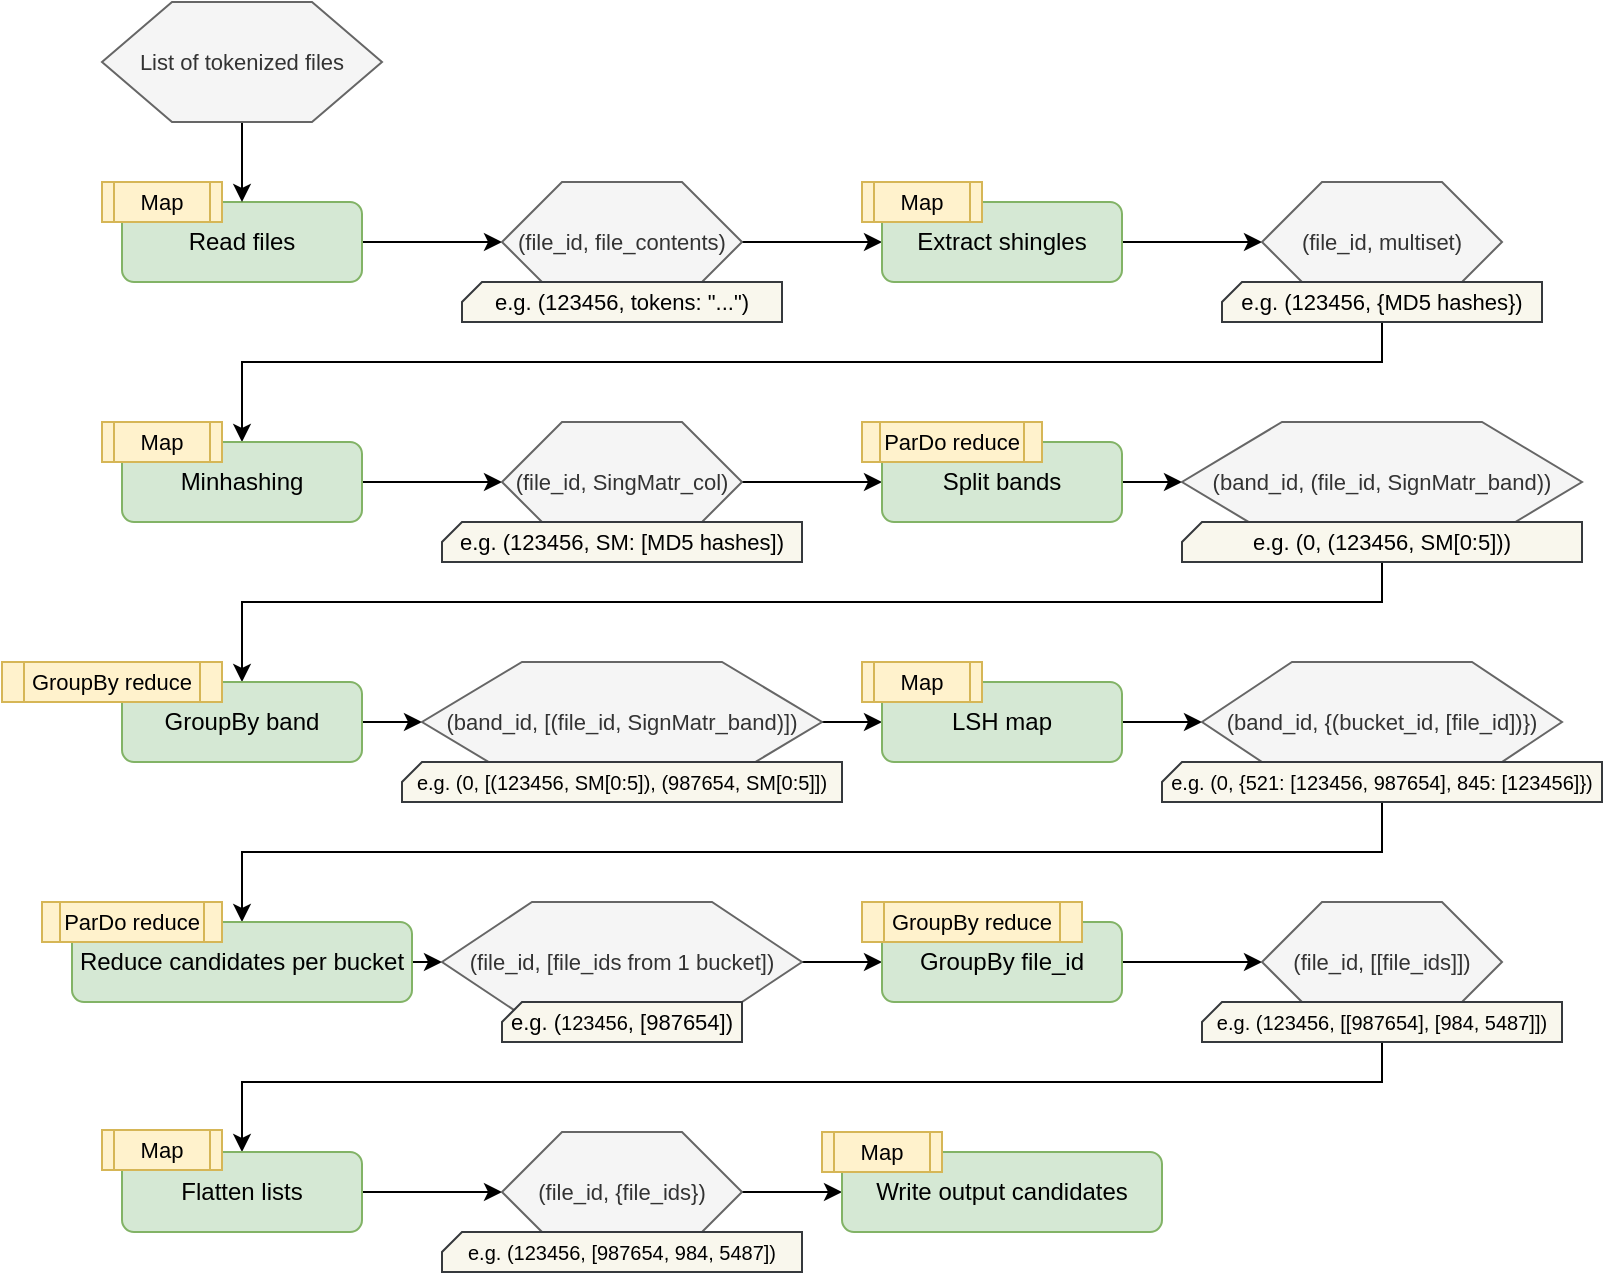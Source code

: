 <mxfile version="12.2.2" type="device" pages="1"><diagram id="2P504AuMh-8xsrTvv88c" name="Page-1"><mxGraphModel dx="1072" dy="792" grid="1" gridSize="10" guides="1" tooltips="1" connect="1" arrows="1" fold="1" page="1" pageScale="1" pageWidth="1169" pageHeight="1654" math="0" shadow="0"><root><mxCell id="0"/><mxCell id="1" parent="0"/><mxCell id="YTjra9Y4vZhLSRRRfvia-60" style="edgeStyle=orthogonalEdgeStyle;rounded=0;orthogonalLoop=1;jettySize=auto;html=1;exitX=1;exitY=0.5;exitDx=0;exitDy=0;entryX=0;entryY=0.5;entryDx=0;entryDy=0;endArrow=classic;endFill=1;" parent="1" source="YTjra9Y4vZhLSRRRfvia-1" target="YTjra9Y4vZhLSRRRfvia-4" edge="1"><mxGeometry relative="1" as="geometry"/></mxCell><mxCell id="YTjra9Y4vZhLSRRRfvia-1" value="Read files" style="rounded=1;whiteSpace=wrap;html=1;fillColor=#d5e8d4;strokeColor=#82b366;" parent="1" vertex="1"><mxGeometry x="90" y="110" width="120" height="40" as="geometry"/></mxCell><mxCell id="YTjra9Y4vZhLSRRRfvia-3" style="edgeStyle=orthogonalEdgeStyle;rounded=0;orthogonalLoop=1;jettySize=auto;html=1;entryX=0.5;entryY=0;entryDx=0;entryDy=0;" parent="1" source="YTjra9Y4vZhLSRRRfvia-2" target="YTjra9Y4vZhLSRRRfvia-1" edge="1"><mxGeometry relative="1" as="geometry"/></mxCell><mxCell id="YTjra9Y4vZhLSRRRfvia-2" value="&lt;span style=&quot;white-space: normal; font-size: 11px;&quot;&gt;List of tokenized files&lt;/span&gt;" style="shape=hexagon;perimeter=hexagonPerimeter2;whiteSpace=wrap;html=1;fillColor=#f5f5f5;strokeColor=#666666;fontColor=#333333;fontSize=11;" parent="1" vertex="1"><mxGeometry x="80" y="10" width="140" height="60" as="geometry"/></mxCell><mxCell id="YTjra9Y4vZhLSRRRfvia-61" style="edgeStyle=orthogonalEdgeStyle;rounded=0;orthogonalLoop=1;jettySize=auto;html=1;exitX=1;exitY=0.5;exitDx=0;exitDy=0;entryX=0;entryY=0.5;entryDx=0;entryDy=0;endArrow=classic;endFill=1;" parent="1" source="YTjra9Y4vZhLSRRRfvia-4" target="YTjra9Y4vZhLSRRRfvia-9" edge="1"><mxGeometry relative="1" as="geometry"/></mxCell><mxCell id="YTjra9Y4vZhLSRRRfvia-4" value="&lt;span style=&quot;white-space: normal; font-size: 11px;&quot;&gt;(file_id, file_contents)&lt;/span&gt;" style="shape=hexagon;perimeter=hexagonPerimeter2;whiteSpace=wrap;html=1;fillColor=#f5f5f5;strokeColor=#666666;fontColor=#333333;fontSize=11;" parent="1" vertex="1"><mxGeometry x="280" y="100" width="120" height="60" as="geometry"/></mxCell><mxCell id="YTjra9Y4vZhLSRRRfvia-66" style="edgeStyle=orthogonalEdgeStyle;rounded=0;orthogonalLoop=1;jettySize=auto;html=1;entryX=0;entryY=0.5;entryDx=0;entryDy=0;endArrow=classic;endFill=1;" parent="1" source="YTjra9Y4vZhLSRRRfvia-9" target="YTjra9Y4vZhLSRRRfvia-25" edge="1"><mxGeometry relative="1" as="geometry"/></mxCell><mxCell id="YTjra9Y4vZhLSRRRfvia-9" value="&lt;span style=&quot;text-align: left ; white-space: nowrap&quot;&gt;Extract shingles&lt;/span&gt;" style="rounded=1;whiteSpace=wrap;html=1;fillColor=#d5e8d4;strokeColor=#82b366;" parent="1" vertex="1"><mxGeometry x="470" y="110" width="120" height="40" as="geometry"/></mxCell><mxCell id="YTjra9Y4vZhLSRRRfvia-67" style="edgeStyle=orthogonalEdgeStyle;rounded=0;orthogonalLoop=1;jettySize=auto;html=1;entryX=0.5;entryY=0;entryDx=0;entryDy=0;endArrow=classic;endFill=1;" parent="1" source="YTjra9Y4vZhLSRRRfvia-25" target="YTjra9Y4vZhLSRRRfvia-27" edge="1"><mxGeometry relative="1" as="geometry"><Array as="points"><mxPoint x="720" y="190"/><mxPoint x="150" y="190"/></Array></mxGeometry></mxCell><mxCell id="YTjra9Y4vZhLSRRRfvia-25" value="&lt;span style=&quot;white-space: normal; font-size: 11px;&quot;&gt;(file_id, multiset)&lt;/span&gt;" style="shape=hexagon;perimeter=hexagonPerimeter2;whiteSpace=wrap;html=1;fillColor=#f5f5f5;strokeColor=#666666;fontColor=#333333;fontSize=11;" parent="1" vertex="1"><mxGeometry x="660" y="100" width="120" height="60" as="geometry"/></mxCell><mxCell id="YTjra9Y4vZhLSRRRfvia-30" style="edgeStyle=orthogonalEdgeStyle;rounded=0;orthogonalLoop=1;jettySize=auto;html=1;endArrow=classic;endFill=1;" parent="1" source="YTjra9Y4vZhLSRRRfvia-27" target="YTjra9Y4vZhLSRRRfvia-29" edge="1"><mxGeometry relative="1" as="geometry"/></mxCell><mxCell id="YTjra9Y4vZhLSRRRfvia-27" value="&lt;span style=&quot;text-align: left ; white-space: nowrap&quot;&gt;Minhashing&lt;/span&gt;" style="rounded=1;whiteSpace=wrap;html=1;fillColor=#d5e8d4;strokeColor=#82b366;" parent="1" vertex="1"><mxGeometry x="90" y="230" width="120" height="40" as="geometry"/></mxCell><mxCell id="YTjra9Y4vZhLSRRRfvia-68" style="edgeStyle=orthogonalEdgeStyle;rounded=0;orthogonalLoop=1;jettySize=auto;html=1;entryX=0;entryY=0.5;entryDx=0;entryDy=0;endArrow=classic;endFill=1;" parent="1" source="YTjra9Y4vZhLSRRRfvia-29" target="YTjra9Y4vZhLSRRRfvia-31" edge="1"><mxGeometry relative="1" as="geometry"/></mxCell><mxCell id="YTjra9Y4vZhLSRRRfvia-29" value="&lt;span style=&quot;white-space: normal; font-size: 11px;&quot;&gt;(file_id, SingMatr_col)&lt;/span&gt;" style="shape=hexagon;perimeter=hexagonPerimeter2;whiteSpace=wrap;html=1;fillColor=#f5f5f5;strokeColor=#666666;fontColor=#333333;fontSize=11;" parent="1" vertex="1"><mxGeometry x="280" y="220" width="120" height="60" as="geometry"/></mxCell><mxCell id="YTjra9Y4vZhLSRRRfvia-69" style="edgeStyle=orthogonalEdgeStyle;rounded=0;orthogonalLoop=1;jettySize=auto;html=1;exitX=1;exitY=0.5;exitDx=0;exitDy=0;entryX=0;entryY=0.5;entryDx=0;entryDy=0;endArrow=classic;endFill=1;" parent="1" source="YTjra9Y4vZhLSRRRfvia-31" target="YTjra9Y4vZhLSRRRfvia-33" edge="1"><mxGeometry relative="1" as="geometry"/></mxCell><mxCell id="YTjra9Y4vZhLSRRRfvia-31" value="&lt;span style=&quot;text-align: left ; white-space: nowrap&quot;&gt;Split bands&lt;/span&gt;" style="rounded=1;whiteSpace=wrap;html=1;fillColor=#d5e8d4;strokeColor=#82b366;" parent="1" vertex="1"><mxGeometry x="470" y="230" width="120" height="40" as="geometry"/></mxCell><mxCell id="YTjra9Y4vZhLSRRRfvia-74" style="edgeStyle=orthogonalEdgeStyle;rounded=0;orthogonalLoop=1;jettySize=auto;html=1;entryX=0.5;entryY=0;entryDx=0;entryDy=0;endArrow=classic;endFill=1;" parent="1" source="YTjra9Y4vZhLSRRRfvia-33" target="YTjra9Y4vZhLSRRRfvia-34" edge="1"><mxGeometry relative="1" as="geometry"><Array as="points"><mxPoint x="720" y="310"/><mxPoint x="150" y="310"/></Array></mxGeometry></mxCell><mxCell id="YTjra9Y4vZhLSRRRfvia-33" value="&lt;span style=&quot;white-space: normal; font-size: 11px;&quot;&gt;(band_id, (&lt;/span&gt;file_id, SignMatr_band&lt;span style=&quot;white-space: normal; font-size: 11px;&quot;&gt;))&lt;/span&gt;" style="shape=hexagon;perimeter=hexagonPerimeter2;whiteSpace=wrap;html=1;fillColor=#f5f5f5;strokeColor=#666666;fontColor=#333333;fontSize=11;" parent="1" vertex="1"><mxGeometry x="620" y="220" width="200" height="60" as="geometry"/></mxCell><mxCell id="YTjra9Y4vZhLSRRRfvia-71" style="edgeStyle=orthogonalEdgeStyle;rounded=0;orthogonalLoop=1;jettySize=auto;html=1;exitX=1;exitY=0.5;exitDx=0;exitDy=0;entryX=0;entryY=0.5;entryDx=0;entryDy=0;endArrow=classic;endFill=1;" parent="1" source="YTjra9Y4vZhLSRRRfvia-34" target="YTjra9Y4vZhLSRRRfvia-38" edge="1"><mxGeometry relative="1" as="geometry"/></mxCell><mxCell id="YTjra9Y4vZhLSRRRfvia-34" value="&lt;span style=&quot;text-align: left ; white-space: nowrap&quot;&gt;GroupBy band&lt;/span&gt;" style="rounded=1;whiteSpace=wrap;html=1;fillColor=#d5e8d4;strokeColor=#82b366;" parent="1" vertex="1"><mxGeometry x="90" y="350" width="120" height="40" as="geometry"/></mxCell><mxCell id="YTjra9Y4vZhLSRRRfvia-73" style="edgeStyle=orthogonalEdgeStyle;rounded=0;orthogonalLoop=1;jettySize=auto;html=1;entryX=0;entryY=0.5;entryDx=0;entryDy=0;endArrow=classic;endFill=1;" parent="1" source="YTjra9Y4vZhLSRRRfvia-38" target="YTjra9Y4vZhLSRRRfvia-40" edge="1"><mxGeometry relative="1" as="geometry"/></mxCell><mxCell id="YTjra9Y4vZhLSRRRfvia-38" value="&lt;span style=&quot;white-space: normal; font-size: 11px;&quot;&gt;(band_id, [(&lt;/span&gt;file_id, SignMatr_band&lt;span style=&quot;white-space: normal; font-size: 11px;&quot;&gt;)])&lt;/span&gt;" style="shape=hexagon;perimeter=hexagonPerimeter2;whiteSpace=wrap;html=1;fillColor=#f5f5f5;strokeColor=#666666;fontColor=#333333;fontSize=11;" parent="1" vertex="1"><mxGeometry x="240" y="340" width="200" height="60" as="geometry"/></mxCell><mxCell id="YTjra9Y4vZhLSRRRfvia-72" style="edgeStyle=orthogonalEdgeStyle;rounded=0;orthogonalLoop=1;jettySize=auto;html=1;exitX=1;exitY=0.5;exitDx=0;exitDy=0;entryX=0;entryY=0.5;entryDx=0;entryDy=0;endArrow=classic;endFill=1;" parent="1" source="YTjra9Y4vZhLSRRRfvia-40" target="YTjra9Y4vZhLSRRRfvia-41" edge="1"><mxGeometry relative="1" as="geometry"/></mxCell><mxCell id="YTjra9Y4vZhLSRRRfvia-40" value="&lt;span style=&quot;text-align: left ; white-space: nowrap&quot;&gt;LSH map&lt;/span&gt;" style="rounded=1;whiteSpace=wrap;html=1;fillColor=#d5e8d4;strokeColor=#82b366;" parent="1" vertex="1"><mxGeometry x="470" y="350" width="120" height="40" as="geometry"/></mxCell><mxCell id="YTjra9Y4vZhLSRRRfvia-81" style="edgeStyle=orthogonalEdgeStyle;rounded=0;orthogonalLoop=1;jettySize=auto;html=1;exitX=0.5;exitY=1;exitDx=0;exitDy=0;entryX=0.5;entryY=0;entryDx=0;entryDy=0;endArrow=classic;endFill=1;fontSize=11;" parent="1" source="YTjra9Y4vZhLSRRRfvia-41" target="YTjra9Y4vZhLSRRRfvia-44" edge="1"><mxGeometry relative="1" as="geometry"/></mxCell><mxCell id="YTjra9Y4vZhLSRRRfvia-41" value="&lt;span style=&quot;white-space: normal ; font-size: 11px&quot;&gt;(band_id, {(bucket_id&lt;/span&gt;, [file_id]&lt;span style=&quot;white-space: normal ; font-size: 11px&quot;&gt;)})&lt;/span&gt;" style="shape=hexagon;perimeter=hexagonPerimeter2;whiteSpace=wrap;html=1;fillColor=#f5f5f5;strokeColor=#666666;fontColor=#333333;fontSize=11;" parent="1" vertex="1"><mxGeometry x="630" y="340" width="180" height="60" as="geometry"/></mxCell><mxCell id="YTjra9Y4vZhLSRRRfvia-76" style="edgeStyle=orthogonalEdgeStyle;rounded=0;orthogonalLoop=1;jettySize=auto;html=1;exitX=1;exitY=0.5;exitDx=0;exitDy=0;entryX=0;entryY=0.5;entryDx=0;entryDy=0;endArrow=classic;endFill=1;fontSize=11;" parent="1" source="YTjra9Y4vZhLSRRRfvia-44" target="YTjra9Y4vZhLSRRRfvia-45" edge="1"><mxGeometry relative="1" as="geometry"/></mxCell><mxCell id="YTjra9Y4vZhLSRRRfvia-44" value="&lt;span style=&quot;text-align: left ; white-space: nowrap&quot;&gt;Reduce candidates per bucket&lt;/span&gt;" style="rounded=1;whiteSpace=wrap;html=1;fillColor=#d5e8d4;strokeColor=#82b366;" parent="1" vertex="1"><mxGeometry x="65" y="470" width="170" height="40" as="geometry"/></mxCell><mxCell id="YTjra9Y4vZhLSRRRfvia-77" style="edgeStyle=orthogonalEdgeStyle;rounded=0;orthogonalLoop=1;jettySize=auto;html=1;exitX=1;exitY=0.5;exitDx=0;exitDy=0;entryX=0;entryY=0.5;entryDx=0;entryDy=0;endArrow=classic;endFill=1;fontSize=11;" parent="1" source="YTjra9Y4vZhLSRRRfvia-45" target="YTjra9Y4vZhLSRRRfvia-48" edge="1"><mxGeometry relative="1" as="geometry"/></mxCell><mxCell id="YTjra9Y4vZhLSRRRfvia-45" value="&lt;span style=&quot;white-space: normal; font-size: 11px;&quot;&gt;(file_id, [file_ids from 1 bucket&lt;/span&gt;&lt;span style=&quot;white-space: normal; font-size: 11px;&quot;&gt;])&lt;/span&gt;" style="shape=hexagon;perimeter=hexagonPerimeter2;whiteSpace=wrap;html=1;fillColor=#f5f5f5;strokeColor=#666666;fontColor=#333333;fontSize=11;" parent="1" vertex="1"><mxGeometry x="250" y="460" width="180" height="60" as="geometry"/></mxCell><mxCell id="YTjra9Y4vZhLSRRRfvia-78" style="edgeStyle=orthogonalEdgeStyle;rounded=0;orthogonalLoop=1;jettySize=auto;html=1;exitX=1;exitY=0.5;exitDx=0;exitDy=0;entryX=0;entryY=0.5;entryDx=0;entryDy=0;endArrow=classic;endFill=1;fontSize=11;" parent="1" source="YTjra9Y4vZhLSRRRfvia-48" target="YTjra9Y4vZhLSRRRfvia-50" edge="1"><mxGeometry relative="1" as="geometry"/></mxCell><mxCell id="YTjra9Y4vZhLSRRRfvia-48" value="&lt;span style=&quot;text-align: left ; white-space: nowrap&quot;&gt;GroupBy file_id&lt;/span&gt;" style="rounded=1;whiteSpace=wrap;html=1;fillColor=#d5e8d4;strokeColor=#82b366;" parent="1" vertex="1"><mxGeometry x="470" y="470" width="120" height="40" as="geometry"/></mxCell><mxCell id="YTjra9Y4vZhLSRRRfvia-82" style="edgeStyle=orthogonalEdgeStyle;rounded=0;orthogonalLoop=1;jettySize=auto;html=1;entryX=0.5;entryY=0;entryDx=0;entryDy=0;endArrow=classic;endFill=1;fontSize=11;" parent="1" source="YTjra9Y4vZhLSRRRfvia-50" target="YTjra9Y4vZhLSRRRfvia-52" edge="1"><mxGeometry relative="1" as="geometry"><Array as="points"><mxPoint x="720" y="550"/><mxPoint x="150" y="550"/></Array></mxGeometry></mxCell><mxCell id="YTjra9Y4vZhLSRRRfvia-50" value="&lt;span style=&quot;white-space: normal; font-size: 11px;&quot;&gt;(file_id, [[file_ids]&lt;/span&gt;&lt;span style=&quot;white-space: normal; font-size: 11px;&quot;&gt;])&lt;/span&gt;" style="shape=hexagon;perimeter=hexagonPerimeter2;whiteSpace=wrap;html=1;fillColor=#f5f5f5;strokeColor=#666666;fontColor=#333333;fontSize=11;" parent="1" vertex="1"><mxGeometry x="660" y="460" width="120" height="60" as="geometry"/></mxCell><mxCell id="YTjra9Y4vZhLSRRRfvia-80" style="edgeStyle=orthogonalEdgeStyle;rounded=0;orthogonalLoop=1;jettySize=auto;html=1;entryX=0;entryY=0.5;entryDx=0;entryDy=0;endArrow=classic;endFill=1;fontSize=11;" parent="1" source="YTjra9Y4vZhLSRRRfvia-52" target="YTjra9Y4vZhLSRRRfvia-54" edge="1"><mxGeometry relative="1" as="geometry"/></mxCell><mxCell id="YTjra9Y4vZhLSRRRfvia-52" value="&lt;span style=&quot;text-align: left ; white-space: nowrap&quot;&gt;Flatten lists&lt;/span&gt;" style="rounded=1;whiteSpace=wrap;html=1;fillColor=#d5e8d4;strokeColor=#82b366;" parent="1" vertex="1"><mxGeometry x="90" y="585" width="120" height="40" as="geometry"/></mxCell><mxCell id="YTjra9Y4vZhLSRRRfvia-83" style="edgeStyle=orthogonalEdgeStyle;rounded=0;orthogonalLoop=1;jettySize=auto;html=1;exitX=1;exitY=0.5;exitDx=0;exitDy=0;entryX=0;entryY=0.5;entryDx=0;entryDy=0;endArrow=classic;endFill=1;fontSize=11;" parent="1" source="YTjra9Y4vZhLSRRRfvia-54" target="YTjra9Y4vZhLSRRRfvia-56" edge="1"><mxGeometry relative="1" as="geometry"/></mxCell><mxCell id="YTjra9Y4vZhLSRRRfvia-54" value="&lt;span style=&quot;white-space: normal; font-size: 11px;&quot;&gt;(file_id, {file_ids}&lt;/span&gt;&lt;span style=&quot;white-space: normal; font-size: 11px;&quot;&gt;)&lt;/span&gt;" style="shape=hexagon;perimeter=hexagonPerimeter2;whiteSpace=wrap;html=1;fillColor=#f5f5f5;strokeColor=#666666;fontColor=#333333;fontSize=11;" parent="1" vertex="1"><mxGeometry x="280" y="575" width="120" height="60" as="geometry"/></mxCell><mxCell id="YTjra9Y4vZhLSRRRfvia-56" value="&lt;span style=&quot;text-align: left ; white-space: nowrap&quot;&gt;Write&amp;nbsp;&lt;/span&gt;&lt;span style=&quot;text-align: left ; white-space: nowrap&quot;&gt;output&amp;nbsp;&lt;/span&gt;&lt;span style=&quot;text-align: left ; white-space: nowrap&quot;&gt;candidates&lt;/span&gt;" style="rounded=1;whiteSpace=wrap;html=1;fillColor=#d5e8d4;strokeColor=#82b366;" parent="1" vertex="1"><mxGeometry x="450" y="585" width="160" height="40" as="geometry"/></mxCell><mxCell id="YTjra9Y4vZhLSRRRfvia-86" value="Map" style="shape=process;whiteSpace=wrap;html=1;backgroundOutline=1;fontSize=11;fillColor=#fff2cc;strokeColor=#d6b656;" parent="1" vertex="1"><mxGeometry x="80" y="100" width="60" height="20" as="geometry"/></mxCell><mxCell id="YTjra9Y4vZhLSRRRfvia-87" value="Map" style="shape=process;whiteSpace=wrap;html=1;backgroundOutline=1;fontSize=11;fillColor=#fff2cc;strokeColor=#d6b656;" parent="1" vertex="1"><mxGeometry x="460" y="100" width="60" height="20" as="geometry"/></mxCell><mxCell id="YTjra9Y4vZhLSRRRfvia-88" value="Map" style="shape=process;whiteSpace=wrap;html=1;backgroundOutline=1;fontSize=11;fillColor=#fff2cc;strokeColor=#d6b656;" parent="1" vertex="1"><mxGeometry x="80" y="220" width="60" height="20" as="geometry"/></mxCell><mxCell id="YTjra9Y4vZhLSRRRfvia-89" value="ParDo reduce" style="shape=process;whiteSpace=wrap;html=1;backgroundOutline=1;fontSize=11;fillColor=#fff2cc;strokeColor=#d6b656;" parent="1" vertex="1"><mxGeometry x="460" y="220" width="90" height="20" as="geometry"/></mxCell><mxCell id="YTjra9Y4vZhLSRRRfvia-90" value="GroupBy reduce" style="shape=process;whiteSpace=wrap;html=1;backgroundOutline=1;fontSize=11;fillColor=#fff2cc;strokeColor=#d6b656;" parent="1" vertex="1"><mxGeometry x="30" y="340" width="110" height="20" as="geometry"/></mxCell><mxCell id="YTjra9Y4vZhLSRRRfvia-91" value="Map" style="shape=process;whiteSpace=wrap;html=1;backgroundOutline=1;fontSize=11;fillColor=#fff2cc;strokeColor=#d6b656;" parent="1" vertex="1"><mxGeometry x="460" y="340" width="60" height="20" as="geometry"/></mxCell><mxCell id="YTjra9Y4vZhLSRRRfvia-92" value="ParDo reduce" style="shape=process;whiteSpace=wrap;html=1;backgroundOutline=1;fontSize=11;fillColor=#fff2cc;strokeColor=#d6b656;" parent="1" vertex="1"><mxGeometry x="50" y="460" width="90" height="20" as="geometry"/></mxCell><mxCell id="YTjra9Y4vZhLSRRRfvia-93" value="GroupBy reduce" style="shape=process;whiteSpace=wrap;html=1;backgroundOutline=1;fontSize=11;fillColor=#fff2cc;strokeColor=#d6b656;" parent="1" vertex="1"><mxGeometry x="460" y="460" width="110" height="20" as="geometry"/></mxCell><mxCell id="YTjra9Y4vZhLSRRRfvia-94" value="Map" style="shape=process;whiteSpace=wrap;html=1;backgroundOutline=1;fontSize=11;fillColor=#fff2cc;strokeColor=#d6b656;" parent="1" vertex="1"><mxGeometry x="80" y="574" width="60" height="20" as="geometry"/></mxCell><mxCell id="YTjra9Y4vZhLSRRRfvia-95" value="Map" style="shape=process;whiteSpace=wrap;html=1;backgroundOutline=1;fontSize=11;fillColor=#fff2cc;strokeColor=#d6b656;" parent="1" vertex="1"><mxGeometry x="440" y="575" width="60" height="20" as="geometry"/></mxCell><mxCell id="sFs66IkiInuQMvOxEjmV-1" value="e.g. (123456, tokens: &quot;...&quot;)" style="shape=card;whiteSpace=wrap;html=1;size=10;fontSize=11;fillColor=#f9f7ed;strokeColor=#36393d;" parent="1" vertex="1"><mxGeometry x="260" y="150" width="160" height="20" as="geometry"/></mxCell><mxCell id="sFs66IkiInuQMvOxEjmV-2" value="e.g. (123456, {MD5 hashes})" style="shape=card;whiteSpace=wrap;html=1;size=10;fontSize=11;fillColor=#f9f7ed;strokeColor=#36393d;" parent="1" vertex="1"><mxGeometry x="640" y="150" width="160" height="20" as="geometry"/></mxCell><mxCell id="sFs66IkiInuQMvOxEjmV-3" value="e.g. (123456, SM: [MD5 hashes])" style="shape=card;whiteSpace=wrap;html=1;size=10;fontSize=11;fillColor=#f9f7ed;strokeColor=#36393d;" parent="1" vertex="1"><mxGeometry x="250" y="270" width="180" height="20" as="geometry"/></mxCell><mxCell id="sFs66IkiInuQMvOxEjmV-4" value="e.g. (0, (123456, SM[0:5]))" style="shape=card;whiteSpace=wrap;html=1;size=10;fontSize=11;fillColor=#f9f7ed;strokeColor=#36393d;" parent="1" vertex="1"><mxGeometry x="620" y="270" width="200" height="20" as="geometry"/></mxCell><mxCell id="sFs66IkiInuQMvOxEjmV-5" value="e.g. (0, [(123456, SM[0:5]), (987654, SM[0:5]])" style="shape=card;whiteSpace=wrap;html=1;size=10;fontSize=10;fillColor=#f9f7ed;strokeColor=#36393d;" parent="1" vertex="1"><mxGeometry x="230" y="390" width="220" height="20" as="geometry"/></mxCell><mxCell id="sFs66IkiInuQMvOxEjmV-6" value="e.g. (0, {521: [123456, 987654], 845: [123456]})" style="shape=card;whiteSpace=wrap;html=1;size=10;fontSize=10;fillColor=#f9f7ed;strokeColor=#36393d;" parent="1" vertex="1"><mxGeometry x="610" y="390" width="220" height="20" as="geometry"/></mxCell><mxCell id="sFs66IkiInuQMvOxEjmV-7" value="e.g. (&lt;span style=&quot;font-size: 10px&quot;&gt;123456&lt;/span&gt;, [987654])" style="shape=card;whiteSpace=wrap;html=1;size=10;fontSize=11;fillColor=#f9f7ed;strokeColor=#36393d;" parent="1" vertex="1"><mxGeometry x="280" y="510" width="120" height="20" as="geometry"/></mxCell><mxCell id="sFs66IkiInuQMvOxEjmV-8" value="e.g. (&lt;span style=&quot;font-size: 10px&quot;&gt;123456&lt;/span&gt;, [[987654], [984, 5487]])" style="shape=card;whiteSpace=wrap;html=1;size=10;fontSize=10;fillColor=#f9f7ed;strokeColor=#36393d;" parent="1" vertex="1"><mxGeometry x="630" y="510" width="180" height="20" as="geometry"/></mxCell><mxCell id="sFs66IkiInuQMvOxEjmV-9" value="e.g. (&lt;span style=&quot;font-size: 10px&quot;&gt;123456&lt;/span&gt;, [987654, 984, 5487])" style="shape=card;whiteSpace=wrap;html=1;size=10;fontSize=10;fillColor=#f9f7ed;strokeColor=#36393d;" parent="1" vertex="1"><mxGeometry x="250" y="625" width="180" height="20" as="geometry"/></mxCell></root></mxGraphModel></diagram></mxfile>